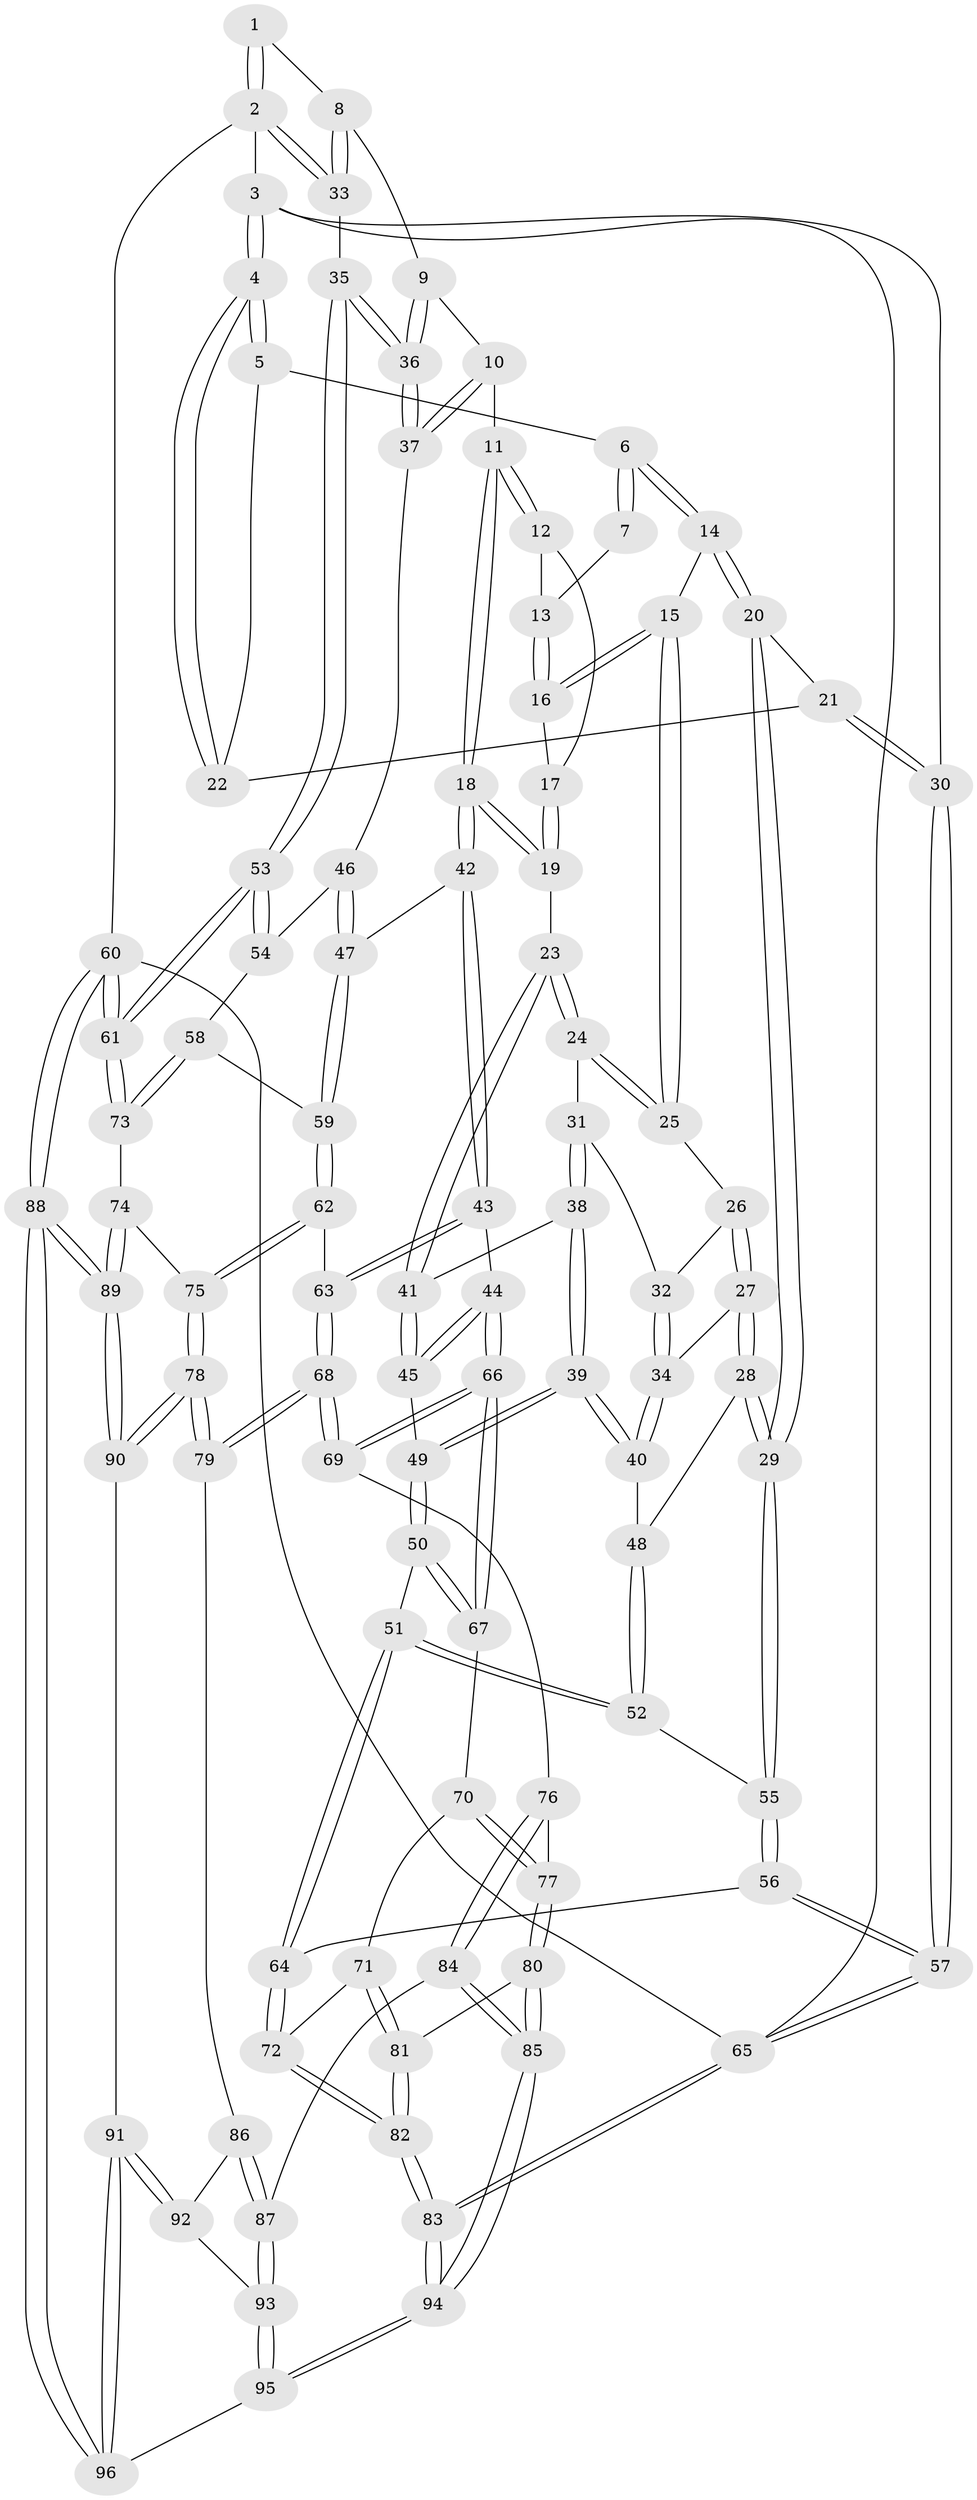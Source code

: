 // coarse degree distribution, {3: 0.10526315789473684, 6: 0.07017543859649122, 4: 0.47368421052631576, 5: 0.3333333333333333, 7: 0.017543859649122806}
// Generated by graph-tools (version 1.1) at 2025/24/03/03/25 07:24:34]
// undirected, 96 vertices, 237 edges
graph export_dot {
graph [start="1"]
  node [color=gray90,style=filled];
  1 [pos="+0.752996082916832+0"];
  2 [pos="+1+0"];
  3 [pos="+0+0"];
  4 [pos="+0+0"];
  5 [pos="+0.1022233638953352+0"];
  6 [pos="+0.24061294598858313+0"];
  7 [pos="+0.7136032215109733+0"];
  8 [pos="+0.806726302237309+0.14180288396123092"];
  9 [pos="+0.7818858865545614+0.18870723392061595"];
  10 [pos="+0.7760558032128061+0.19713178011496668"];
  11 [pos="+0.6884315935799888+0.2409015986786647"];
  12 [pos="+0.5888481310312693+0.11838583327543821"];
  13 [pos="+0.583046019179792+0.10457676523533946"];
  14 [pos="+0.26386425946940806+0"];
  15 [pos="+0.29369356909018146+0"];
  16 [pos="+0.32515413673514226+0"];
  17 [pos="+0.49484718798880445+0.1609237731745629"];
  18 [pos="+0.6516444389212842+0.28504083335671543"];
  19 [pos="+0.5360047915128255+0.28201175319999894"];
  20 [pos="+0.07257211225783043+0.3373479731807575"];
  21 [pos="+0.0454168311740987+0.21852933624681523"];
  22 [pos="+0.044652427328999184+0.212479084559966"];
  23 [pos="+0.5159825039669484+0.28842188762430243"];
  24 [pos="+0.37366732137003733+0.2122196044048675"];
  25 [pos="+0.3199889740870943+0.13999476973697153"];
  26 [pos="+0.28020565924815627+0.22295077263169927"];
  27 [pos="+0.1568917611086477+0.31846608819011385"];
  28 [pos="+0.07763382047844808+0.33784209781752383"];
  29 [pos="+0.07254003952307374+0.33749342127978277"];
  30 [pos="+0+0"];
  31 [pos="+0.35950598141588186+0.33356680212518847"];
  32 [pos="+0.2920668488926713+0.32037261932831407"];
  33 [pos="+1+0.1278502709618777"];
  34 [pos="+0.2678319256446009+0.34349618445450486"];
  35 [pos="+1+0.3098052105760612"];
  36 [pos="+1+0.3281227364826336"];
  37 [pos="+0.8995599707281074+0.38018495716220496"];
  38 [pos="+0.38171399622712093+0.36700853553465934"];
  39 [pos="+0.36303919962707554+0.46732195142434474"];
  40 [pos="+0.2805645776550493+0.40185809484260787"];
  41 [pos="+0.5074526331863878+0.2991695932233789"];
  42 [pos="+0.6679117716804236+0.45399324258051915"];
  43 [pos="+0.6084063062790767+0.5108333744304152"];
  44 [pos="+0.5053558092238467+0.524406344440848"];
  45 [pos="+0.46930859550593956+0.5086815106591815"];
  46 [pos="+0.8984054518079767+0.3830789075399094"];
  47 [pos="+0.7652767630673593+0.4888222650070253"];
  48 [pos="+0.20451256828839878+0.41592539980879273"];
  49 [pos="+0.37234363826491135+0.5016061889065774"];
  50 [pos="+0.3203432828252063+0.5533716974033234"];
  51 [pos="+0.25865656014561844+0.5397963575163509"];
  52 [pos="+0.2272228932007629+0.48882723616105284"];
  53 [pos="+1+0.5189978765510561"];
  54 [pos="+0.9422540081055203+0.4994850415174637"];
  55 [pos="+0+0.40446428529245276"];
  56 [pos="+0+0.4768369505739962"];
  57 [pos="+0+0.47772796256599626"];
  58 [pos="+0.8631902267248717+0.610625349763834"];
  59 [pos="+0.8379134769157341+0.6037960687191972"];
  60 [pos="+1+1"];
  61 [pos="+1+0.6441711361894559"];
  62 [pos="+0.7340344186404596+0.684341764676657"];
  63 [pos="+0.6399435505203892+0.6212740998997367"];
  64 [pos="+0.05155399778445478+0.5862593810714531"];
  65 [pos="+0+1"];
  66 [pos="+0.49207278336983146+0.6958471364686704"];
  67 [pos="+0.31980615684928+0.6018337210299787"];
  68 [pos="+0.5426039676918436+0.7442569180527908"];
  69 [pos="+0.4988182554340739+0.7194772087795097"];
  70 [pos="+0.30362570317923737+0.6559638476862235"];
  71 [pos="+0.19066521219099045+0.7110590730693024"];
  72 [pos="+0.13412085525599304+0.7022746798811161"];
  73 [pos="+0.9230597539141341+0.664630007159956"];
  74 [pos="+0.9027914448428784+0.7451562997312653"];
  75 [pos="+0.7234796237467294+0.7582887693104947"];
  76 [pos="+0.48398392604325857+0.7260282358140036"];
  77 [pos="+0.3461645821371863+0.7380878561318412"];
  78 [pos="+0.6969761563367788+0.820638617708217"];
  79 [pos="+0.5621745231020356+0.775201509892922"];
  80 [pos="+0.32033068264415837+0.8546910056426466"];
  81 [pos="+0.23664350026509576+0.7982954113756414"];
  82 [pos="+0.0640830047670956+0.8916535607798768"];
  83 [pos="+0+1"];
  84 [pos="+0.38136855206744236+0.8816241719799576"];
  85 [pos="+0.33045239523507103+0.8877614754058643"];
  86 [pos="+0.5609813629557262+0.7773475343883758"];
  87 [pos="+0.4471651123383937+0.893309531611422"];
  88 [pos="+1+1"];
  89 [pos="+0.913253945400839+0.959737229208618"];
  90 [pos="+0.7156833329889009+0.862859154031645"];
  91 [pos="+0.6525246175315922+0.9342367424715924"];
  92 [pos="+0.5502344603057047+0.9115404594762384"];
  93 [pos="+0.49695376621304316+0.9425566767532443"];
  94 [pos="+0.1339608036037341+1"];
  95 [pos="+0.5368864384277017+1"];
  96 [pos="+0.5606775940161113+1"];
  1 -- 2;
  1 -- 2;
  1 -- 8;
  2 -- 3;
  2 -- 33;
  2 -- 33;
  2 -- 60;
  3 -- 4;
  3 -- 4;
  3 -- 30;
  3 -- 65;
  4 -- 5;
  4 -- 5;
  4 -- 22;
  4 -- 22;
  5 -- 6;
  5 -- 22;
  6 -- 7;
  6 -- 7;
  6 -- 14;
  6 -- 14;
  7 -- 13;
  8 -- 9;
  8 -- 33;
  8 -- 33;
  9 -- 10;
  9 -- 36;
  9 -- 36;
  10 -- 11;
  10 -- 37;
  10 -- 37;
  11 -- 12;
  11 -- 12;
  11 -- 18;
  11 -- 18;
  12 -- 13;
  12 -- 17;
  13 -- 16;
  13 -- 16;
  14 -- 15;
  14 -- 20;
  14 -- 20;
  15 -- 16;
  15 -- 16;
  15 -- 25;
  15 -- 25;
  16 -- 17;
  17 -- 19;
  17 -- 19;
  18 -- 19;
  18 -- 19;
  18 -- 42;
  18 -- 42;
  19 -- 23;
  20 -- 21;
  20 -- 29;
  20 -- 29;
  21 -- 22;
  21 -- 30;
  21 -- 30;
  23 -- 24;
  23 -- 24;
  23 -- 41;
  23 -- 41;
  24 -- 25;
  24 -- 25;
  24 -- 31;
  25 -- 26;
  26 -- 27;
  26 -- 27;
  26 -- 32;
  27 -- 28;
  27 -- 28;
  27 -- 34;
  28 -- 29;
  28 -- 29;
  28 -- 48;
  29 -- 55;
  29 -- 55;
  30 -- 57;
  30 -- 57;
  31 -- 32;
  31 -- 38;
  31 -- 38;
  32 -- 34;
  32 -- 34;
  33 -- 35;
  34 -- 40;
  34 -- 40;
  35 -- 36;
  35 -- 36;
  35 -- 53;
  35 -- 53;
  36 -- 37;
  36 -- 37;
  37 -- 46;
  38 -- 39;
  38 -- 39;
  38 -- 41;
  39 -- 40;
  39 -- 40;
  39 -- 49;
  39 -- 49;
  40 -- 48;
  41 -- 45;
  41 -- 45;
  42 -- 43;
  42 -- 43;
  42 -- 47;
  43 -- 44;
  43 -- 63;
  43 -- 63;
  44 -- 45;
  44 -- 45;
  44 -- 66;
  44 -- 66;
  45 -- 49;
  46 -- 47;
  46 -- 47;
  46 -- 54;
  47 -- 59;
  47 -- 59;
  48 -- 52;
  48 -- 52;
  49 -- 50;
  49 -- 50;
  50 -- 51;
  50 -- 67;
  50 -- 67;
  51 -- 52;
  51 -- 52;
  51 -- 64;
  51 -- 64;
  52 -- 55;
  53 -- 54;
  53 -- 54;
  53 -- 61;
  53 -- 61;
  54 -- 58;
  55 -- 56;
  55 -- 56;
  56 -- 57;
  56 -- 57;
  56 -- 64;
  57 -- 65;
  57 -- 65;
  58 -- 59;
  58 -- 73;
  58 -- 73;
  59 -- 62;
  59 -- 62;
  60 -- 61;
  60 -- 61;
  60 -- 88;
  60 -- 88;
  60 -- 65;
  61 -- 73;
  61 -- 73;
  62 -- 63;
  62 -- 75;
  62 -- 75;
  63 -- 68;
  63 -- 68;
  64 -- 72;
  64 -- 72;
  65 -- 83;
  65 -- 83;
  66 -- 67;
  66 -- 67;
  66 -- 69;
  66 -- 69;
  67 -- 70;
  68 -- 69;
  68 -- 69;
  68 -- 79;
  68 -- 79;
  69 -- 76;
  70 -- 71;
  70 -- 77;
  70 -- 77;
  71 -- 72;
  71 -- 81;
  71 -- 81;
  72 -- 82;
  72 -- 82;
  73 -- 74;
  74 -- 75;
  74 -- 89;
  74 -- 89;
  75 -- 78;
  75 -- 78;
  76 -- 77;
  76 -- 84;
  76 -- 84;
  77 -- 80;
  77 -- 80;
  78 -- 79;
  78 -- 79;
  78 -- 90;
  78 -- 90;
  79 -- 86;
  80 -- 81;
  80 -- 85;
  80 -- 85;
  81 -- 82;
  81 -- 82;
  82 -- 83;
  82 -- 83;
  83 -- 94;
  83 -- 94;
  84 -- 85;
  84 -- 85;
  84 -- 87;
  85 -- 94;
  85 -- 94;
  86 -- 87;
  86 -- 87;
  86 -- 92;
  87 -- 93;
  87 -- 93;
  88 -- 89;
  88 -- 89;
  88 -- 96;
  88 -- 96;
  89 -- 90;
  89 -- 90;
  90 -- 91;
  91 -- 92;
  91 -- 92;
  91 -- 96;
  91 -- 96;
  92 -- 93;
  93 -- 95;
  93 -- 95;
  94 -- 95;
  94 -- 95;
  95 -- 96;
}
